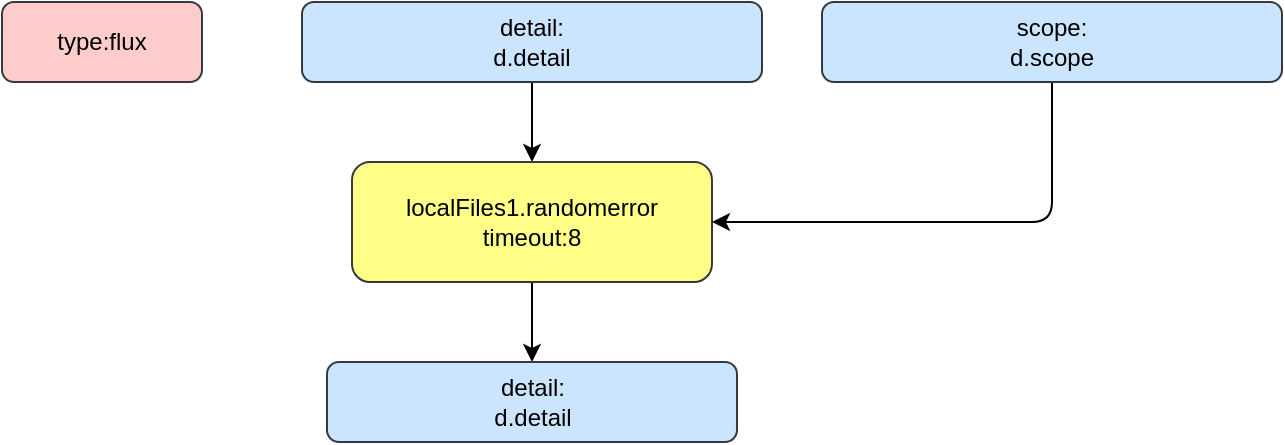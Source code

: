 <mxfile>
    <diagram id="rA5KS_z2IOA_mz4io4nV" name="Page-1">
        <mxGraphModel dx="753" dy="420" grid="1" gridSize="10" guides="1" tooltips="1" connect="1" arrows="1" fold="1" page="1" pageScale="1" pageWidth="850" pageHeight="1100" math="0" shadow="0">
            <root>
                <mxCell id="0"/>
                <mxCell id="1" parent="0"/>
                <mxCell id="38" style="edgeStyle=none;html=1;" parent="1" source="21" target="33" edge="1">
                    <mxGeometry relative="1" as="geometry"/>
                </mxCell>
                <mxCell id="21" value="detail:&#10;d.detail" style="rounded=1;whiteSpace=wrap;fillColor=#cce5ff;strokeColor=#36393d;fontColor=#000000;" parent="1" vertex="1">
                    <mxGeometry x="190" y="40" width="230" height="40" as="geometry"/>
                </mxCell>
                <mxCell id="32" value="type:flux" style="rounded=1;whiteSpace=wrap;fillColor=#ffcccc;strokeColor=#36393d;fontColor=#000000;" parent="1" vertex="1">
                    <mxGeometry x="40" y="40" width="100" height="40" as="geometry"/>
                </mxCell>
                <mxCell id="37" style="edgeStyle=none;html=1;" parent="1" source="33" target="35" edge="1">
                    <mxGeometry relative="1" as="geometry"/>
                </mxCell>
                <mxCell id="33" value="localFiles1.randomerror&#10;timeout:8" style="rounded=1;whiteSpace=wrap;fillColor=#ffff88;strokeColor=#36393d;fontColor=#000000;" parent="1" vertex="1">
                    <mxGeometry x="215" y="120" width="180" height="60" as="geometry"/>
                </mxCell>
                <mxCell id="35" value="detail:&#10;d.detail" style="rounded=1;whiteSpace=wrap;fillColor=#cce5ff;strokeColor=#36393d;fontColor=#000000;" parent="1" vertex="1">
                    <mxGeometry x="202.5" y="220" width="205" height="40" as="geometry"/>
                </mxCell>
                <mxCell id="40" style="edgeStyle=none;html=1;entryX=1;entryY=0.5;entryDx=0;entryDy=0;" parent="1" source="39" target="33" edge="1">
                    <mxGeometry relative="1" as="geometry">
                        <Array as="points">
                            <mxPoint x="565" y="150"/>
                        </Array>
                    </mxGeometry>
                </mxCell>
                <mxCell id="39" value="scope:&#10;d.scope" style="rounded=1;whiteSpace=wrap;fillColor=#cce5ff;strokeColor=#36393d;fontColor=#000000;" parent="1" vertex="1">
                    <mxGeometry x="450" y="40" width="230" height="40" as="geometry"/>
                </mxCell>
            </root>
        </mxGraphModel>
    </diagram>
</mxfile>